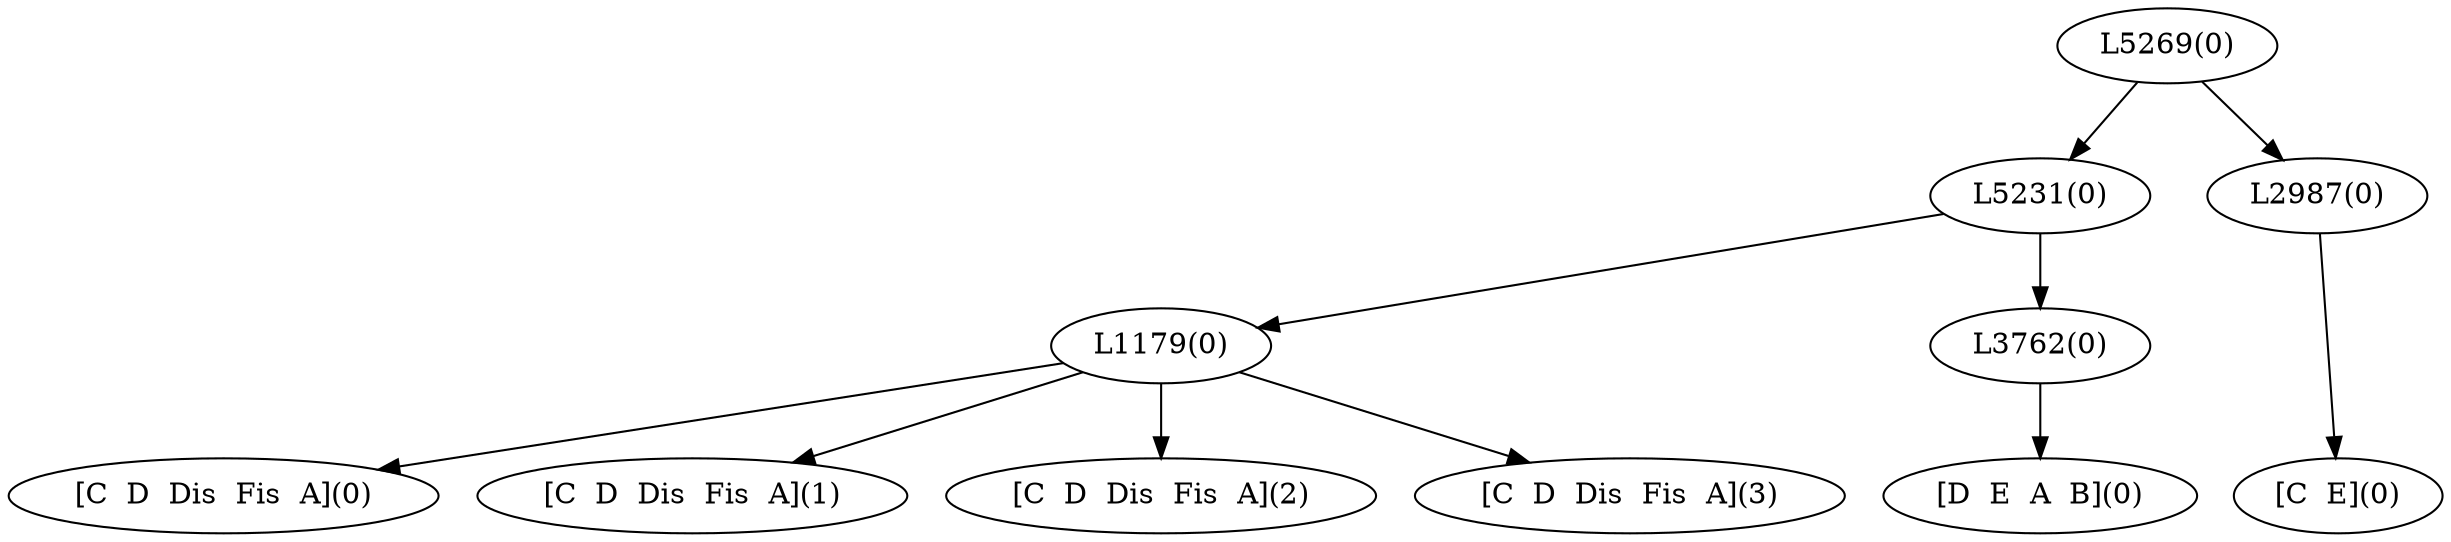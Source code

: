 digraph sample{
"L1179(0)"->"[C  D  Dis  Fis  A](0)"
"L1179(0)"->"[C  D  Dis  Fis  A](1)"
"L1179(0)"->"[C  D  Dis  Fis  A](2)"
"L1179(0)"->"[C  D  Dis  Fis  A](3)"
"L3762(0)"->"[D  E  A  B](0)"
"L5231(0)"->"L1179(0)"
"L5231(0)"->"L3762(0)"
"L2987(0)"->"[C  E](0)"
"L5269(0)"->"L5231(0)"
"L5269(0)"->"L2987(0)"
{rank = min; "L5269(0)"}
{rank = same; "L5231(0)"; "L2987(0)";}
{rank = same; "L1179(0)"; "L3762(0)";}
{rank = max; "[C  D  Dis  Fis  A](0)"; "[C  D  Dis  Fis  A](1)"; "[C  D  Dis  Fis  A](2)"; "[C  D  Dis  Fis  A](3)"; "[C  E](0)"; "[D  E  A  B](0)";}
}